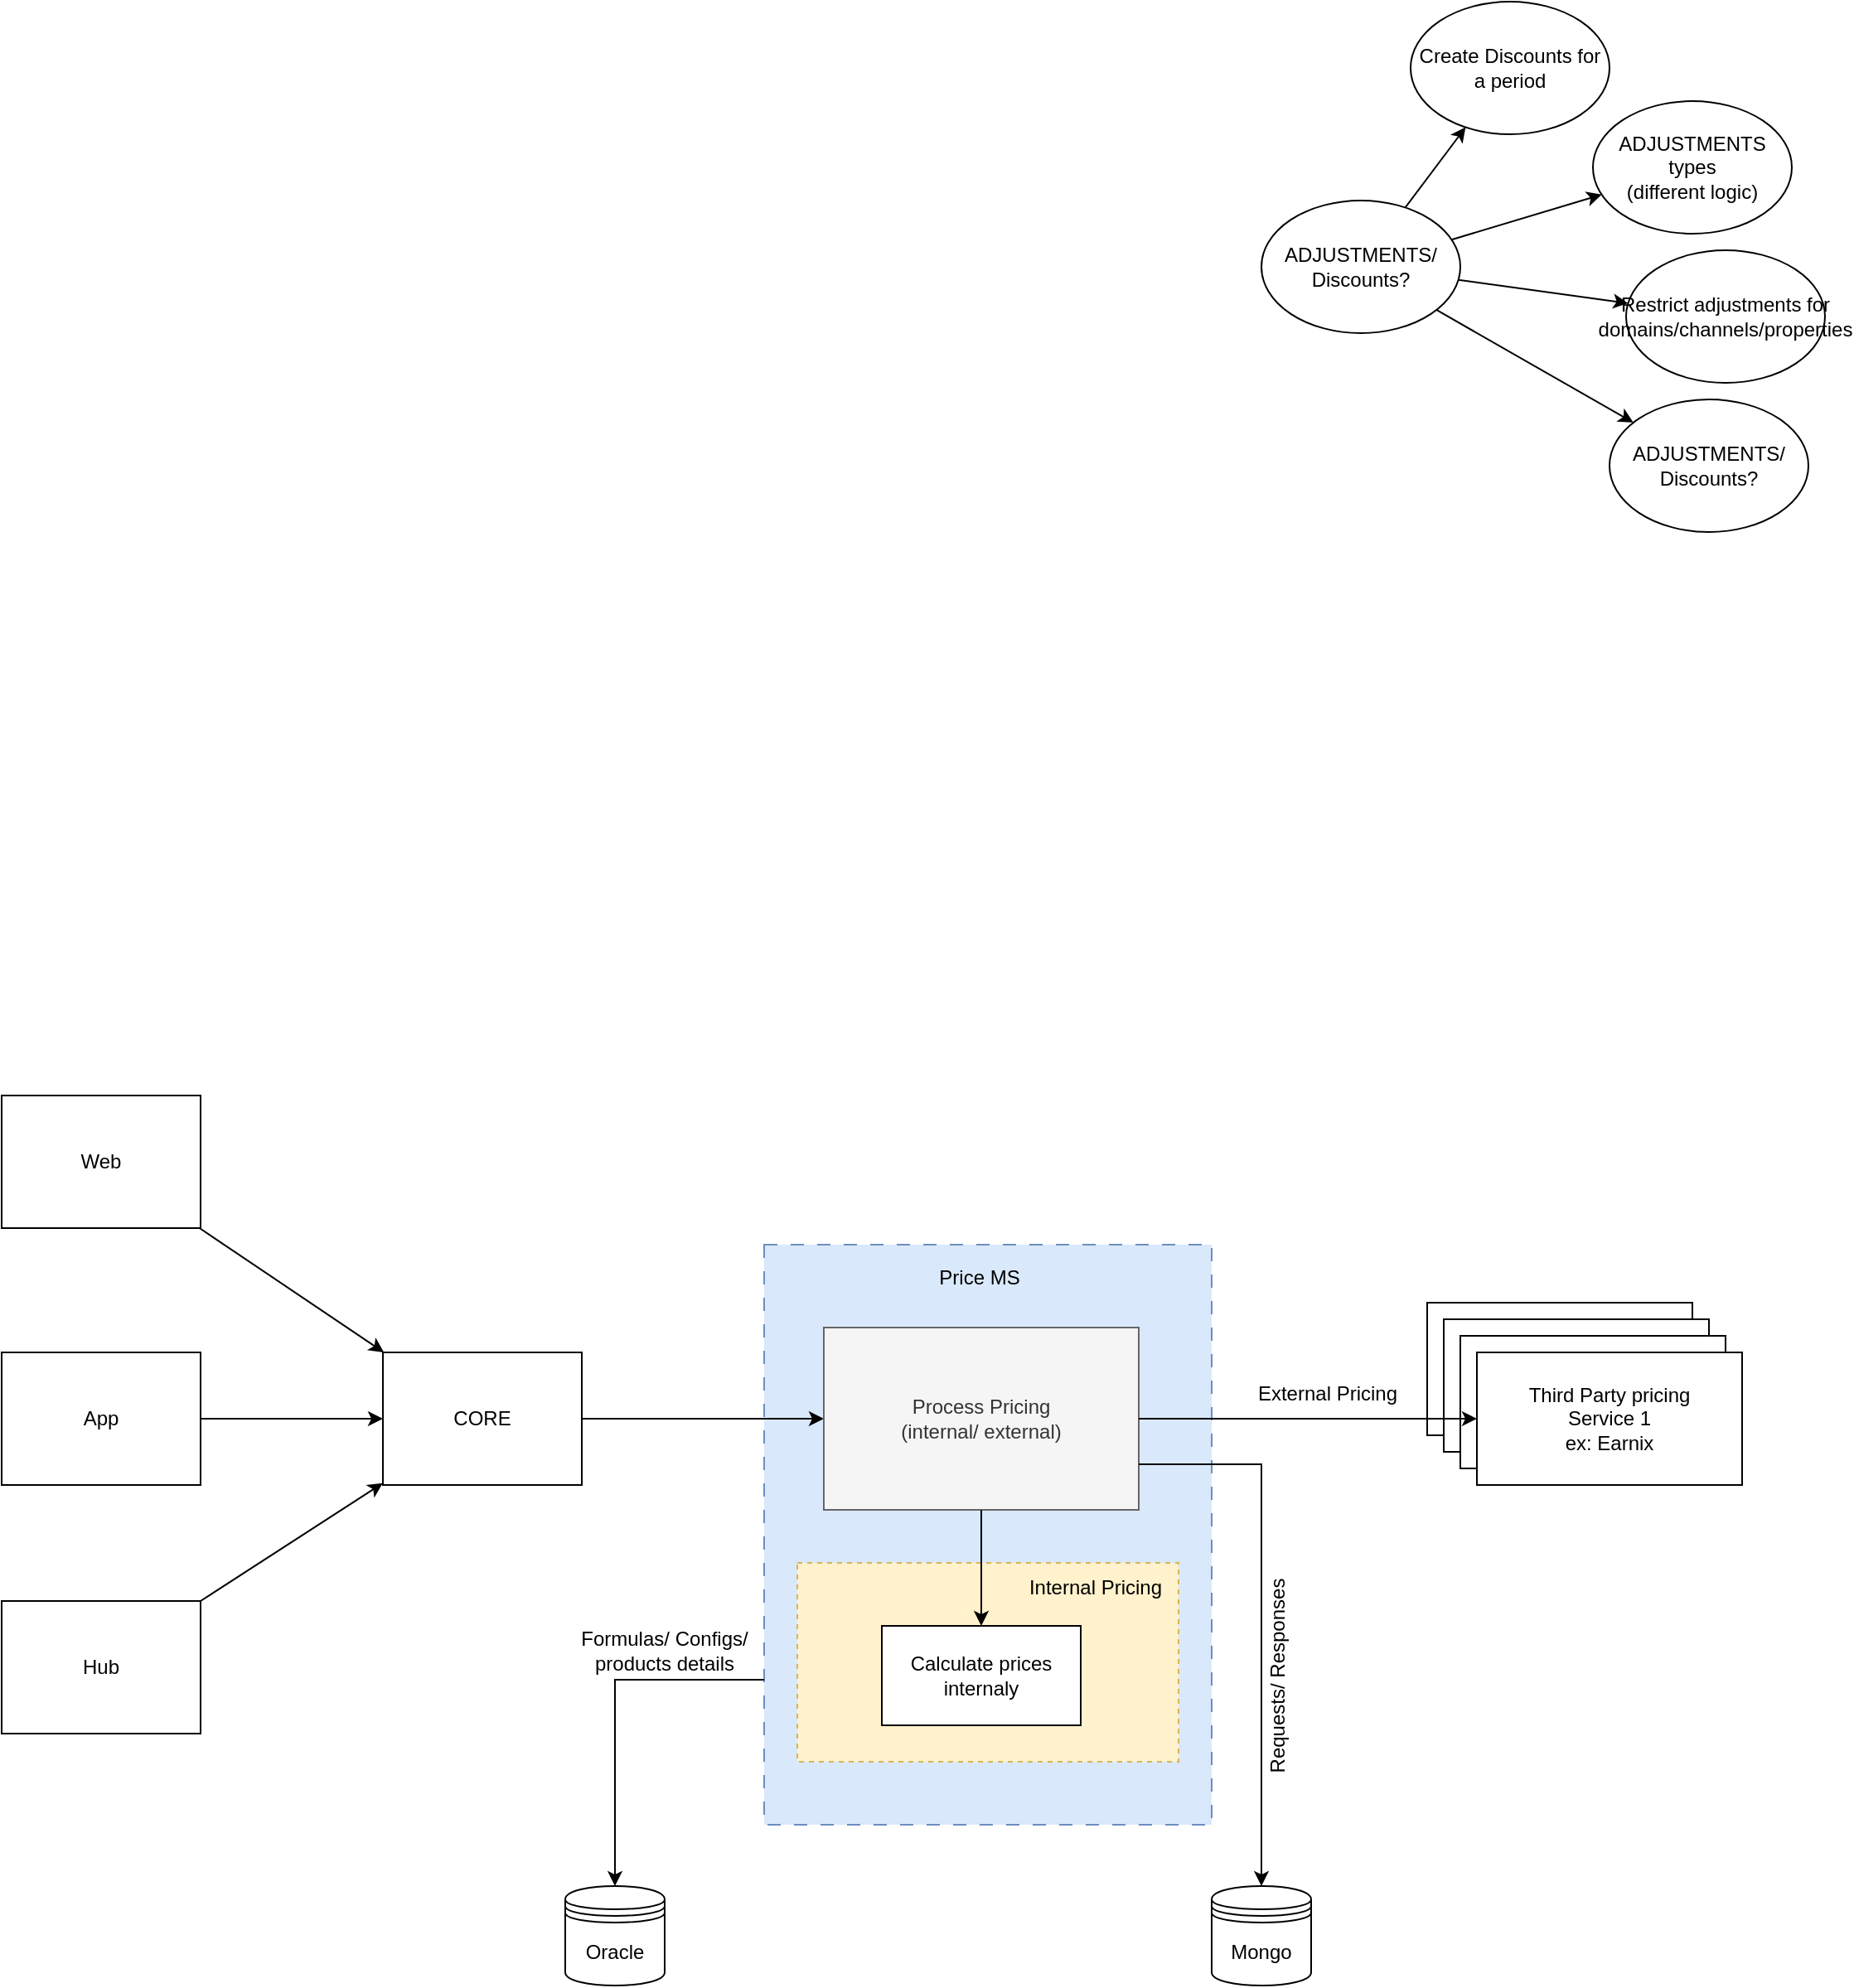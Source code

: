 <mxfile version="24.7.6">
  <diagram name="Page-1" id="pzf2gnPvphk5-AIPB_D_">
    <mxGraphModel dx="2669" dy="2121" grid="1" gridSize="10" guides="1" tooltips="1" connect="1" arrows="1" fold="1" page="1" pageScale="1" pageWidth="850" pageHeight="1100" math="0" shadow="0">
      <root>
        <mxCell id="0" />
        <mxCell id="1" parent="0" />
        <mxCell id="mXsQpWE-HHdo5HLymEHP-6" value="" style="group" parent="1" vertex="1" connectable="0">
          <mxGeometry x="220" y="315" width="190" height="110" as="geometry" />
        </mxCell>
        <mxCell id="mXsQpWE-HHdo5HLymEHP-1" value="" style="rounded=0;whiteSpace=wrap;html=1;" parent="mXsQpWE-HHdo5HLymEHP-6" vertex="1">
          <mxGeometry width="160" height="80" as="geometry" />
        </mxCell>
        <mxCell id="mXsQpWE-HHdo5HLymEHP-3" value="" style="rounded=0;whiteSpace=wrap;html=1;" parent="mXsQpWE-HHdo5HLymEHP-6" vertex="1">
          <mxGeometry x="10" y="10" width="160" height="80" as="geometry" />
        </mxCell>
        <mxCell id="mXsQpWE-HHdo5HLymEHP-4" value="" style="rounded=0;whiteSpace=wrap;html=1;" parent="mXsQpWE-HHdo5HLymEHP-6" vertex="1">
          <mxGeometry x="20" y="20" width="160" height="80" as="geometry" />
        </mxCell>
        <mxCell id="mXsQpWE-HHdo5HLymEHP-5" value="" style="rounded=0;whiteSpace=wrap;html=1;" parent="mXsQpWE-HHdo5HLymEHP-6" vertex="1">
          <mxGeometry x="30" y="30" width="160" height="80" as="geometry" />
        </mxCell>
        <mxCell id="mXsQpWE-HHdo5HLymEHP-2" value="&lt;div&gt;Third Party pricing Service 1&lt;br&gt;ex: Earnix&lt;br&gt;&lt;/div&gt;" style="text;html=1;align=center;verticalAlign=middle;whiteSpace=wrap;rounded=0;" parent="mXsQpWE-HHdo5HLymEHP-6" vertex="1">
          <mxGeometry x="60" y="55" width="100" height="30" as="geometry" />
        </mxCell>
        <mxCell id="mXsQpWE-HHdo5HLymEHP-7" value="" style="rounded=0;whiteSpace=wrap;html=1;dashed=1;dashPattern=8 8;fillColor=#dae8fc;strokeColor=#6c8ebf;" parent="1" vertex="1">
          <mxGeometry x="-180" y="280" width="270" height="350" as="geometry" />
        </mxCell>
        <mxCell id="mXsQpWE-HHdo5HLymEHP-9" value="Price MS" style="text;html=1;align=center;verticalAlign=middle;whiteSpace=wrap;rounded=0;" parent="1" vertex="1">
          <mxGeometry x="-80" y="285" width="60" height="30" as="geometry" />
        </mxCell>
        <mxCell id="mXsQpWE-HHdo5HLymEHP-16" value="" style="edgeStyle=orthogonalEdgeStyle;rounded=0;orthogonalLoop=1;jettySize=auto;html=1;startArrow=classic;startFill=1;endArrow=none;endFill=0;" parent="1" source="mXsQpWE-HHdo5HLymEHP-10" target="mXsQpWE-HHdo5HLymEHP-15" edge="1">
          <mxGeometry relative="1" as="geometry" />
        </mxCell>
        <mxCell id="mXsQpWE-HHdo5HLymEHP-10" value="Process Pricing &lt;br&gt;(internal/ external)" style="rounded=0;whiteSpace=wrap;html=1;fillColor=#f5f5f5;strokeColor=#666666;fontColor=#333333;" parent="1" vertex="1">
          <mxGeometry x="-144" y="330" width="190" height="110" as="geometry" />
        </mxCell>
        <mxCell id="mXsQpWE-HHdo5HLymEHP-28" value="" style="rounded=0;orthogonalLoop=1;jettySize=auto;html=1;edgeStyle=orthogonalEdgeStyle;exitX=0;exitY=0.75;exitDx=0;exitDy=0;startArrow=none;startFill=0;endArrow=classic;endFill=1;" parent="1" source="mXsQpWE-HHdo5HLymEHP-7" target="mXsQpWE-HHdo5HLymEHP-26" edge="1">
          <mxGeometry relative="1" as="geometry">
            <mxPoint x="-50" y="620" as="targetPoint" />
            <Array as="points">
              <mxPoint x="-270" y="543" />
            </Array>
          </mxGeometry>
        </mxCell>
        <mxCell id="CQ-USjVRfcg0fbFKOLIM-1" value="" style="rounded=0;whiteSpace=wrap;html=1;dashed=1;fillColor=#fff2cc;strokeColor=#d6b656;" parent="1" vertex="1">
          <mxGeometry x="-160" y="472" width="230" height="120" as="geometry" />
        </mxCell>
        <mxCell id="mXsQpWE-HHdo5HLymEHP-11" value="Calculate prices internaly" style="rounded=0;whiteSpace=wrap;html=1;" parent="1" vertex="1">
          <mxGeometry x="-109" y="510" width="120" height="60" as="geometry" />
        </mxCell>
        <mxCell id="mXsQpWE-HHdo5HLymEHP-13" value="" style="edgeStyle=orthogonalEdgeStyle;rounded=0;orthogonalLoop=1;jettySize=auto;html=1;startArrow=classic;startFill=1;endArrow=none;endFill=0;entryX=1;entryY=0.5;entryDx=0;entryDy=0;exitX=0;exitY=0.5;exitDx=0;exitDy=0;" parent="1" source="mXsQpWE-HHdo5HLymEHP-5" target="mXsQpWE-HHdo5HLymEHP-10" edge="1">
          <mxGeometry relative="1" as="geometry" />
        </mxCell>
        <mxCell id="mXsQpWE-HHdo5HLymEHP-18" value="" style="rounded=0;orthogonalLoop=1;jettySize=auto;html=1;endArrow=none;endFill=0;startArrow=classic;startFill=1;" parent="1" source="mXsQpWE-HHdo5HLymEHP-15" target="mXsQpWE-HHdo5HLymEHP-17" edge="1">
          <mxGeometry relative="1" as="geometry" />
        </mxCell>
        <mxCell id="mXsQpWE-HHdo5HLymEHP-21" value="" style="rounded=0;orthogonalLoop=1;jettySize=auto;html=1;entryX=1;entryY=0;entryDx=0;entryDy=0;endArrow=none;endFill=0;startArrow=classic;startFill=1;" parent="1" source="mXsQpWE-HHdo5HLymEHP-15" target="mXsQpWE-HHdo5HLymEHP-22" edge="1">
          <mxGeometry relative="1" as="geometry" />
        </mxCell>
        <mxCell id="mXsQpWE-HHdo5HLymEHP-24" value="" style="edgeStyle=orthogonalEdgeStyle;rounded=0;orthogonalLoop=1;jettySize=auto;html=1;entryX=1;entryY=0.5;entryDx=0;entryDy=0;startArrow=classic;startFill=1;endArrow=none;endFill=0;" parent="1" source="mXsQpWE-HHdo5HLymEHP-15" target="mXsQpWE-HHdo5HLymEHP-20" edge="1">
          <mxGeometry relative="1" as="geometry">
            <mxPoint x="-750" y="385" as="targetPoint" />
          </mxGeometry>
        </mxCell>
        <mxCell id="mXsQpWE-HHdo5HLymEHP-15" value="CORE" style="rounded=0;whiteSpace=wrap;html=1;" parent="1" vertex="1">
          <mxGeometry x="-410" y="345" width="120" height="80" as="geometry" />
        </mxCell>
        <mxCell id="mXsQpWE-HHdo5HLymEHP-17" value="Web" style="rounded=0;whiteSpace=wrap;html=1;" parent="1" vertex="1">
          <mxGeometry x="-640" y="190" width="120" height="80" as="geometry" />
        </mxCell>
        <mxCell id="mXsQpWE-HHdo5HLymEHP-20" value="App" style="rounded=0;whiteSpace=wrap;html=1;" parent="1" vertex="1">
          <mxGeometry x="-640" y="345" width="120" height="80" as="geometry" />
        </mxCell>
        <mxCell id="mXsQpWE-HHdo5HLymEHP-22" value="Hub" style="rounded=0;whiteSpace=wrap;html=1;" parent="1" vertex="1">
          <mxGeometry x="-640" y="495" width="120" height="80" as="geometry" />
        </mxCell>
        <mxCell id="mXsQpWE-HHdo5HLymEHP-25" value="Mongo" style="shape=datastore;whiteSpace=wrap;html=1;" parent="1" vertex="1">
          <mxGeometry x="90" y="667" width="60" height="60" as="geometry" />
        </mxCell>
        <mxCell id="mXsQpWE-HHdo5HLymEHP-26" value="Oracle" style="shape=datastore;whiteSpace=wrap;html=1;" parent="1" vertex="1">
          <mxGeometry x="-300" y="667" width="60" height="60" as="geometry" />
        </mxCell>
        <mxCell id="mXsQpWE-HHdo5HLymEHP-14" value="" style="edgeStyle=orthogonalEdgeStyle;rounded=0;orthogonalLoop=1;jettySize=auto;html=1;" parent="1" source="mXsQpWE-HHdo5HLymEHP-10" target="mXsQpWE-HHdo5HLymEHP-11" edge="1">
          <mxGeometry relative="1" as="geometry" />
        </mxCell>
        <mxCell id="CQ-USjVRfcg0fbFKOLIM-2" value="Internal Pricing" style="text;html=1;align=center;verticalAlign=middle;whiteSpace=wrap;rounded=0;" parent="1" vertex="1">
          <mxGeometry x="-30" y="472" width="100" height="30" as="geometry" />
        </mxCell>
        <mxCell id="CQ-USjVRfcg0fbFKOLIM-3" value="External Pricing" style="text;html=1;align=center;verticalAlign=middle;whiteSpace=wrap;rounded=0;" parent="1" vertex="1">
          <mxGeometry x="110" y="355" width="100" height="30" as="geometry" />
        </mxCell>
        <mxCell id="mXsQpWE-HHdo5HLymEHP-32" value="" style="edgeStyle=orthogonalEdgeStyle;rounded=0;orthogonalLoop=1;jettySize=auto;html=1;entryX=0.5;entryY=0;entryDx=0;entryDy=0;exitX=1;exitY=0.75;exitDx=0;exitDy=0;startArrow=none;startFill=0;endArrow=classic;endFill=1;" parent="1" source="mXsQpWE-HHdo5HLymEHP-10" target="mXsQpWE-HHdo5HLymEHP-25" edge="1">
          <mxGeometry relative="1" as="geometry">
            <mxPoint x="-50" y="690" as="targetPoint" />
            <Array as="points">
              <mxPoint x="120" y="413" />
            </Array>
            <mxPoint x="50" y="413" as="sourcePoint" />
          </mxGeometry>
        </mxCell>
        <mxCell id="CQ-USjVRfcg0fbFKOLIM-4" value="Requests/ Responses" style="text;html=1;align=center;verticalAlign=middle;whiteSpace=wrap;rounded=0;rotation=-90;" parent="1" vertex="1">
          <mxGeometry x="50" y="525" width="160" height="30" as="geometry" />
        </mxCell>
        <mxCell id="CQ-USjVRfcg0fbFKOLIM-5" value="Formulas/ Configs/ products details" style="text;html=1;align=center;verticalAlign=middle;whiteSpace=wrap;rounded=0;rotation=0;" parent="1" vertex="1">
          <mxGeometry x="-300" y="510" width="120" height="30" as="geometry" />
        </mxCell>
        <mxCell id="ux1XxNNsUzg80OugTG9F-3" value="" style="rounded=0;orthogonalLoop=1;jettySize=auto;html=1;" edge="1" parent="1" source="ux1XxNNsUzg80OugTG9F-1" target="ux1XxNNsUzg80OugTG9F-2">
          <mxGeometry relative="1" as="geometry" />
        </mxCell>
        <mxCell id="ux1XxNNsUzg80OugTG9F-5" value="" style="rounded=0;orthogonalLoop=1;jettySize=auto;html=1;" edge="1" parent="1" source="ux1XxNNsUzg80OugTG9F-1" target="ux1XxNNsUzg80OugTG9F-4">
          <mxGeometry relative="1" as="geometry" />
        </mxCell>
        <mxCell id="ux1XxNNsUzg80OugTG9F-8" value="" style="rounded=0;orthogonalLoop=1;jettySize=auto;html=1;" edge="1" parent="1" source="ux1XxNNsUzg80OugTG9F-1" target="ux1XxNNsUzg80OugTG9F-7">
          <mxGeometry relative="1" as="geometry" />
        </mxCell>
        <mxCell id="ux1XxNNsUzg80OugTG9F-10" value="" style="rounded=0;orthogonalLoop=1;jettySize=auto;html=1;" edge="1" parent="1" source="ux1XxNNsUzg80OugTG9F-1" target="ux1XxNNsUzg80OugTG9F-9">
          <mxGeometry relative="1" as="geometry" />
        </mxCell>
        <mxCell id="ux1XxNNsUzg80OugTG9F-1" value="ADJUSTMENTS/ Discounts?" style="ellipse;whiteSpace=wrap;html=1;" vertex="1" parent="1">
          <mxGeometry x="120" y="-350" width="120" height="80" as="geometry" />
        </mxCell>
        <mxCell id="ux1XxNNsUzg80OugTG9F-2" value="Create Discounts for a period" style="ellipse;whiteSpace=wrap;html=1;" vertex="1" parent="1">
          <mxGeometry x="210" y="-470" width="120" height="80" as="geometry" />
        </mxCell>
        <mxCell id="ux1XxNNsUzg80OugTG9F-4" value="&lt;div&gt;ADJUSTMENTS types&lt;/div&gt;&lt;div&gt;(different logic)&lt;br&gt;&lt;/div&gt;" style="ellipse;whiteSpace=wrap;html=1;" vertex="1" parent="1">
          <mxGeometry x="320" y="-410" width="120" height="80" as="geometry" />
        </mxCell>
        <mxCell id="ux1XxNNsUzg80OugTG9F-7" value="Restrict adjustments for domains/channels/properties" style="ellipse;whiteSpace=wrap;html=1;" vertex="1" parent="1">
          <mxGeometry x="340" y="-320" width="120" height="80" as="geometry" />
        </mxCell>
        <mxCell id="ux1XxNNsUzg80OugTG9F-9" value="ADJUSTMENTS/ Discounts?" style="ellipse;whiteSpace=wrap;html=1;" vertex="1" parent="1">
          <mxGeometry x="330" y="-230" width="120" height="80" as="geometry" />
        </mxCell>
      </root>
    </mxGraphModel>
  </diagram>
</mxfile>

